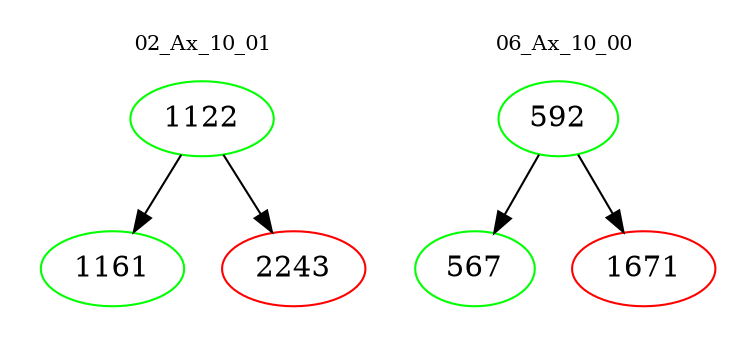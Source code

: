 digraph{
subgraph cluster_0 {
color = white
label = "02_Ax_10_01";
fontsize=10;
T0_1122 [label="1122", color="green"]
T0_1122 -> T0_1161 [color="black"]
T0_1161 [label="1161", color="green"]
T0_1122 -> T0_2243 [color="black"]
T0_2243 [label="2243", color="red"]
}
subgraph cluster_1 {
color = white
label = "06_Ax_10_00";
fontsize=10;
T1_592 [label="592", color="green"]
T1_592 -> T1_567 [color="black"]
T1_567 [label="567", color="green"]
T1_592 -> T1_1671 [color="black"]
T1_1671 [label="1671", color="red"]
}
}
